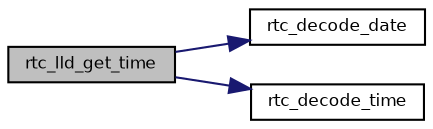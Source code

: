 digraph "rtc_lld_get_time"
{
  bgcolor="transparent";
  edge [fontname="Helvetica",fontsize="8",labelfontname="Helvetica",labelfontsize="8"];
  node [fontname="Helvetica",fontsize="8",shape=record];
  rankdir="LR";
  Node14 [label="rtc_lld_get_time",height=0.2,width=0.4,color="black", fillcolor="grey75", style="filled", fontcolor="black"];
  Node14 -> Node15 [color="midnightblue",fontsize="8",style="solid",fontname="Helvetica"];
  Node15 [label="rtc_decode_date",height=0.2,width=0.4,color="black",URL="$group___r_t_c.html#ga7172497c6c8b01e4b335577ac1c98842",tooltip="Converts date from DR register encoding to timespec. "];
  Node14 -> Node16 [color="midnightblue",fontsize="8",style="solid",fontname="Helvetica"];
  Node16 [label="rtc_decode_time",height=0.2,width=0.4,color="black",URL="$group___r_t_c.html#ga6b6214c93d4426ffb8a428e712256cf6",tooltip="Converts time from TR register encoding to timespec. "];
}
